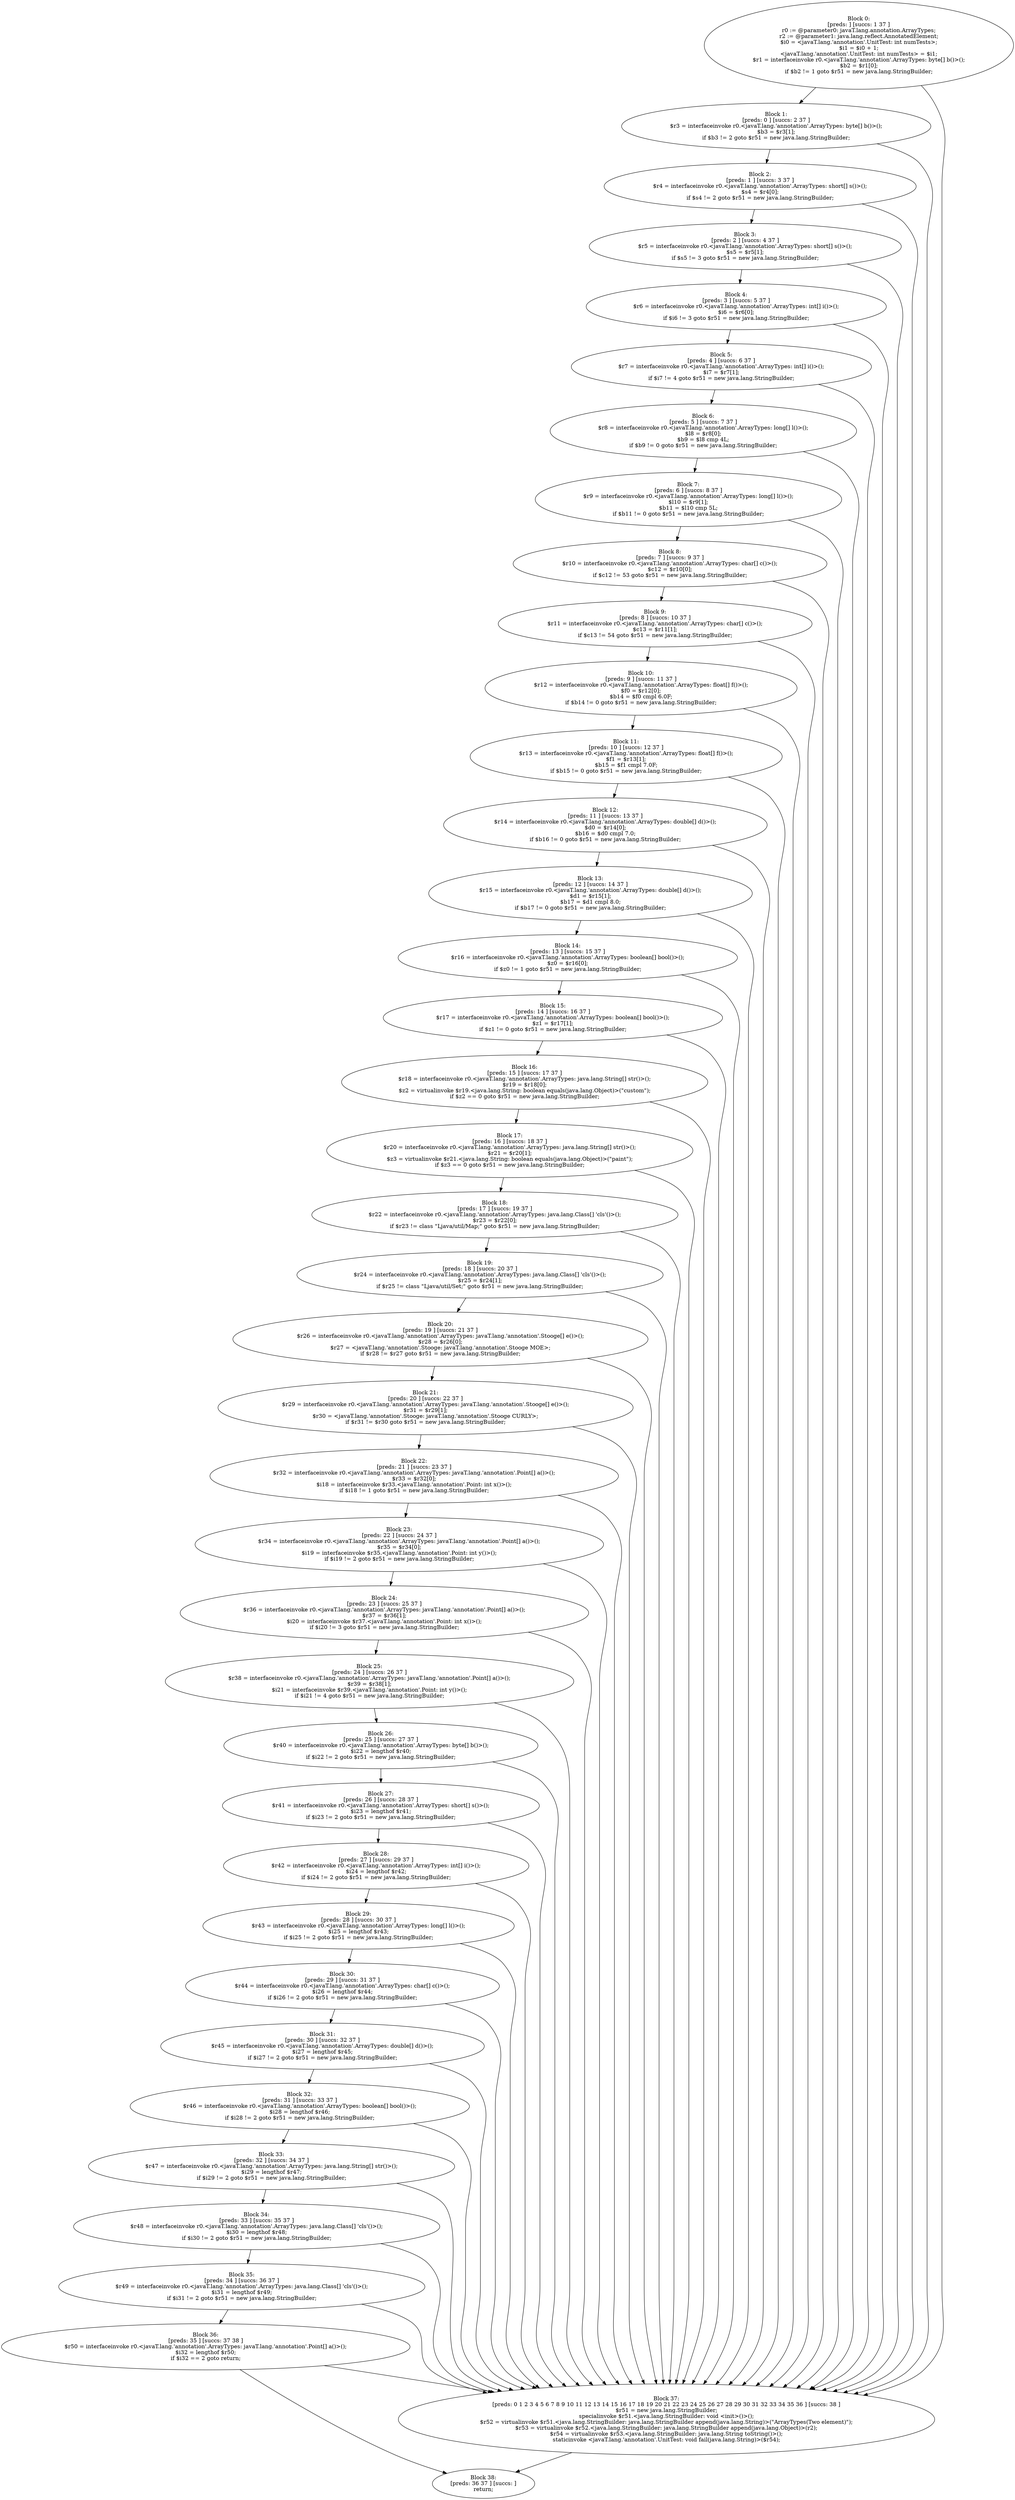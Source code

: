 digraph "unitGraph" {
    "Block 0:
[preds: ] [succs: 1 37 ]
r0 := @parameter0: javaT.lang.annotation.ArrayTypes;
r2 := @parameter1: java.lang.reflect.AnnotatedElement;
$i0 = <javaT.lang.'annotation'.UnitTest: int numTests>;
$i1 = $i0 + 1;
<javaT.lang.'annotation'.UnitTest: int numTests> = $i1;
$r1 = interfaceinvoke r0.<javaT.lang.'annotation'.ArrayTypes: byte[] b()>();
$b2 = $r1[0];
if $b2 != 1 goto $r51 = new java.lang.StringBuilder;
"
    "Block 1:
[preds: 0 ] [succs: 2 37 ]
$r3 = interfaceinvoke r0.<javaT.lang.'annotation'.ArrayTypes: byte[] b()>();
$b3 = $r3[1];
if $b3 != 2 goto $r51 = new java.lang.StringBuilder;
"
    "Block 2:
[preds: 1 ] [succs: 3 37 ]
$r4 = interfaceinvoke r0.<javaT.lang.'annotation'.ArrayTypes: short[] s()>();
$s4 = $r4[0];
if $s4 != 2 goto $r51 = new java.lang.StringBuilder;
"
    "Block 3:
[preds: 2 ] [succs: 4 37 ]
$r5 = interfaceinvoke r0.<javaT.lang.'annotation'.ArrayTypes: short[] s()>();
$s5 = $r5[1];
if $s5 != 3 goto $r51 = new java.lang.StringBuilder;
"
    "Block 4:
[preds: 3 ] [succs: 5 37 ]
$r6 = interfaceinvoke r0.<javaT.lang.'annotation'.ArrayTypes: int[] i()>();
$i6 = $r6[0];
if $i6 != 3 goto $r51 = new java.lang.StringBuilder;
"
    "Block 5:
[preds: 4 ] [succs: 6 37 ]
$r7 = interfaceinvoke r0.<javaT.lang.'annotation'.ArrayTypes: int[] i()>();
$i7 = $r7[1];
if $i7 != 4 goto $r51 = new java.lang.StringBuilder;
"
    "Block 6:
[preds: 5 ] [succs: 7 37 ]
$r8 = interfaceinvoke r0.<javaT.lang.'annotation'.ArrayTypes: long[] l()>();
$l8 = $r8[0];
$b9 = $l8 cmp 4L;
if $b9 != 0 goto $r51 = new java.lang.StringBuilder;
"
    "Block 7:
[preds: 6 ] [succs: 8 37 ]
$r9 = interfaceinvoke r0.<javaT.lang.'annotation'.ArrayTypes: long[] l()>();
$l10 = $r9[1];
$b11 = $l10 cmp 5L;
if $b11 != 0 goto $r51 = new java.lang.StringBuilder;
"
    "Block 8:
[preds: 7 ] [succs: 9 37 ]
$r10 = interfaceinvoke r0.<javaT.lang.'annotation'.ArrayTypes: char[] c()>();
$c12 = $r10[0];
if $c12 != 53 goto $r51 = new java.lang.StringBuilder;
"
    "Block 9:
[preds: 8 ] [succs: 10 37 ]
$r11 = interfaceinvoke r0.<javaT.lang.'annotation'.ArrayTypes: char[] c()>();
$c13 = $r11[1];
if $c13 != 54 goto $r51 = new java.lang.StringBuilder;
"
    "Block 10:
[preds: 9 ] [succs: 11 37 ]
$r12 = interfaceinvoke r0.<javaT.lang.'annotation'.ArrayTypes: float[] f()>();
$f0 = $r12[0];
$b14 = $f0 cmpl 6.0F;
if $b14 != 0 goto $r51 = new java.lang.StringBuilder;
"
    "Block 11:
[preds: 10 ] [succs: 12 37 ]
$r13 = interfaceinvoke r0.<javaT.lang.'annotation'.ArrayTypes: float[] f()>();
$f1 = $r13[1];
$b15 = $f1 cmpl 7.0F;
if $b15 != 0 goto $r51 = new java.lang.StringBuilder;
"
    "Block 12:
[preds: 11 ] [succs: 13 37 ]
$r14 = interfaceinvoke r0.<javaT.lang.'annotation'.ArrayTypes: double[] d()>();
$d0 = $r14[0];
$b16 = $d0 cmpl 7.0;
if $b16 != 0 goto $r51 = new java.lang.StringBuilder;
"
    "Block 13:
[preds: 12 ] [succs: 14 37 ]
$r15 = interfaceinvoke r0.<javaT.lang.'annotation'.ArrayTypes: double[] d()>();
$d1 = $r15[1];
$b17 = $d1 cmpl 8.0;
if $b17 != 0 goto $r51 = new java.lang.StringBuilder;
"
    "Block 14:
[preds: 13 ] [succs: 15 37 ]
$r16 = interfaceinvoke r0.<javaT.lang.'annotation'.ArrayTypes: boolean[] bool()>();
$z0 = $r16[0];
if $z0 != 1 goto $r51 = new java.lang.StringBuilder;
"
    "Block 15:
[preds: 14 ] [succs: 16 37 ]
$r17 = interfaceinvoke r0.<javaT.lang.'annotation'.ArrayTypes: boolean[] bool()>();
$z1 = $r17[1];
if $z1 != 0 goto $r51 = new java.lang.StringBuilder;
"
    "Block 16:
[preds: 15 ] [succs: 17 37 ]
$r18 = interfaceinvoke r0.<javaT.lang.'annotation'.ArrayTypes: java.lang.String[] str()>();
$r19 = $r18[0];
$z2 = virtualinvoke $r19.<java.lang.String: boolean equals(java.lang.Object)>(\"custom\");
if $z2 == 0 goto $r51 = new java.lang.StringBuilder;
"
    "Block 17:
[preds: 16 ] [succs: 18 37 ]
$r20 = interfaceinvoke r0.<javaT.lang.'annotation'.ArrayTypes: java.lang.String[] str()>();
$r21 = $r20[1];
$z3 = virtualinvoke $r21.<java.lang.String: boolean equals(java.lang.Object)>(\"paint\");
if $z3 == 0 goto $r51 = new java.lang.StringBuilder;
"
    "Block 18:
[preds: 17 ] [succs: 19 37 ]
$r22 = interfaceinvoke r0.<javaT.lang.'annotation'.ArrayTypes: java.lang.Class[] 'cls'()>();
$r23 = $r22[0];
if $r23 != class \"Ljava/util/Map;\" goto $r51 = new java.lang.StringBuilder;
"
    "Block 19:
[preds: 18 ] [succs: 20 37 ]
$r24 = interfaceinvoke r0.<javaT.lang.'annotation'.ArrayTypes: java.lang.Class[] 'cls'()>();
$r25 = $r24[1];
if $r25 != class \"Ljava/util/Set;\" goto $r51 = new java.lang.StringBuilder;
"
    "Block 20:
[preds: 19 ] [succs: 21 37 ]
$r26 = interfaceinvoke r0.<javaT.lang.'annotation'.ArrayTypes: javaT.lang.'annotation'.Stooge[] e()>();
$r28 = $r26[0];
$r27 = <javaT.lang.'annotation'.Stooge: javaT.lang.'annotation'.Stooge MOE>;
if $r28 != $r27 goto $r51 = new java.lang.StringBuilder;
"
    "Block 21:
[preds: 20 ] [succs: 22 37 ]
$r29 = interfaceinvoke r0.<javaT.lang.'annotation'.ArrayTypes: javaT.lang.'annotation'.Stooge[] e()>();
$r31 = $r29[1];
$r30 = <javaT.lang.'annotation'.Stooge: javaT.lang.'annotation'.Stooge CURLY>;
if $r31 != $r30 goto $r51 = new java.lang.StringBuilder;
"
    "Block 22:
[preds: 21 ] [succs: 23 37 ]
$r32 = interfaceinvoke r0.<javaT.lang.'annotation'.ArrayTypes: javaT.lang.'annotation'.Point[] a()>();
$r33 = $r32[0];
$i18 = interfaceinvoke $r33.<javaT.lang.'annotation'.Point: int x()>();
if $i18 != 1 goto $r51 = new java.lang.StringBuilder;
"
    "Block 23:
[preds: 22 ] [succs: 24 37 ]
$r34 = interfaceinvoke r0.<javaT.lang.'annotation'.ArrayTypes: javaT.lang.'annotation'.Point[] a()>();
$r35 = $r34[0];
$i19 = interfaceinvoke $r35.<javaT.lang.'annotation'.Point: int y()>();
if $i19 != 2 goto $r51 = new java.lang.StringBuilder;
"
    "Block 24:
[preds: 23 ] [succs: 25 37 ]
$r36 = interfaceinvoke r0.<javaT.lang.'annotation'.ArrayTypes: javaT.lang.'annotation'.Point[] a()>();
$r37 = $r36[1];
$i20 = interfaceinvoke $r37.<javaT.lang.'annotation'.Point: int x()>();
if $i20 != 3 goto $r51 = new java.lang.StringBuilder;
"
    "Block 25:
[preds: 24 ] [succs: 26 37 ]
$r38 = interfaceinvoke r0.<javaT.lang.'annotation'.ArrayTypes: javaT.lang.'annotation'.Point[] a()>();
$r39 = $r38[1];
$i21 = interfaceinvoke $r39.<javaT.lang.'annotation'.Point: int y()>();
if $i21 != 4 goto $r51 = new java.lang.StringBuilder;
"
    "Block 26:
[preds: 25 ] [succs: 27 37 ]
$r40 = interfaceinvoke r0.<javaT.lang.'annotation'.ArrayTypes: byte[] b()>();
$i22 = lengthof $r40;
if $i22 != 2 goto $r51 = new java.lang.StringBuilder;
"
    "Block 27:
[preds: 26 ] [succs: 28 37 ]
$r41 = interfaceinvoke r0.<javaT.lang.'annotation'.ArrayTypes: short[] s()>();
$i23 = lengthof $r41;
if $i23 != 2 goto $r51 = new java.lang.StringBuilder;
"
    "Block 28:
[preds: 27 ] [succs: 29 37 ]
$r42 = interfaceinvoke r0.<javaT.lang.'annotation'.ArrayTypes: int[] i()>();
$i24 = lengthof $r42;
if $i24 != 2 goto $r51 = new java.lang.StringBuilder;
"
    "Block 29:
[preds: 28 ] [succs: 30 37 ]
$r43 = interfaceinvoke r0.<javaT.lang.'annotation'.ArrayTypes: long[] l()>();
$i25 = lengthof $r43;
if $i25 != 2 goto $r51 = new java.lang.StringBuilder;
"
    "Block 30:
[preds: 29 ] [succs: 31 37 ]
$r44 = interfaceinvoke r0.<javaT.lang.'annotation'.ArrayTypes: char[] c()>();
$i26 = lengthof $r44;
if $i26 != 2 goto $r51 = new java.lang.StringBuilder;
"
    "Block 31:
[preds: 30 ] [succs: 32 37 ]
$r45 = interfaceinvoke r0.<javaT.lang.'annotation'.ArrayTypes: double[] d()>();
$i27 = lengthof $r45;
if $i27 != 2 goto $r51 = new java.lang.StringBuilder;
"
    "Block 32:
[preds: 31 ] [succs: 33 37 ]
$r46 = interfaceinvoke r0.<javaT.lang.'annotation'.ArrayTypes: boolean[] bool()>();
$i28 = lengthof $r46;
if $i28 != 2 goto $r51 = new java.lang.StringBuilder;
"
    "Block 33:
[preds: 32 ] [succs: 34 37 ]
$r47 = interfaceinvoke r0.<javaT.lang.'annotation'.ArrayTypes: java.lang.String[] str()>();
$i29 = lengthof $r47;
if $i29 != 2 goto $r51 = new java.lang.StringBuilder;
"
    "Block 34:
[preds: 33 ] [succs: 35 37 ]
$r48 = interfaceinvoke r0.<javaT.lang.'annotation'.ArrayTypes: java.lang.Class[] 'cls'()>();
$i30 = lengthof $r48;
if $i30 != 2 goto $r51 = new java.lang.StringBuilder;
"
    "Block 35:
[preds: 34 ] [succs: 36 37 ]
$r49 = interfaceinvoke r0.<javaT.lang.'annotation'.ArrayTypes: java.lang.Class[] 'cls'()>();
$i31 = lengthof $r49;
if $i31 != 2 goto $r51 = new java.lang.StringBuilder;
"
    "Block 36:
[preds: 35 ] [succs: 37 38 ]
$r50 = interfaceinvoke r0.<javaT.lang.'annotation'.ArrayTypes: javaT.lang.'annotation'.Point[] a()>();
$i32 = lengthof $r50;
if $i32 == 2 goto return;
"
    "Block 37:
[preds: 0 1 2 3 4 5 6 7 8 9 10 11 12 13 14 15 16 17 18 19 20 21 22 23 24 25 26 27 28 29 30 31 32 33 34 35 36 ] [succs: 38 ]
$r51 = new java.lang.StringBuilder;
specialinvoke $r51.<java.lang.StringBuilder: void <init>()>();
$r52 = virtualinvoke $r51.<java.lang.StringBuilder: java.lang.StringBuilder append(java.lang.String)>(\"ArrayTypes(Two element)\");
$r53 = virtualinvoke $r52.<java.lang.StringBuilder: java.lang.StringBuilder append(java.lang.Object)>(r2);
$r54 = virtualinvoke $r53.<java.lang.StringBuilder: java.lang.String toString()>();
staticinvoke <javaT.lang.'annotation'.UnitTest: void fail(java.lang.String)>($r54);
"
    "Block 38:
[preds: 36 37 ] [succs: ]
return;
"
    "Block 0:
[preds: ] [succs: 1 37 ]
r0 := @parameter0: javaT.lang.annotation.ArrayTypes;
r2 := @parameter1: java.lang.reflect.AnnotatedElement;
$i0 = <javaT.lang.'annotation'.UnitTest: int numTests>;
$i1 = $i0 + 1;
<javaT.lang.'annotation'.UnitTest: int numTests> = $i1;
$r1 = interfaceinvoke r0.<javaT.lang.'annotation'.ArrayTypes: byte[] b()>();
$b2 = $r1[0];
if $b2 != 1 goto $r51 = new java.lang.StringBuilder;
"->"Block 1:
[preds: 0 ] [succs: 2 37 ]
$r3 = interfaceinvoke r0.<javaT.lang.'annotation'.ArrayTypes: byte[] b()>();
$b3 = $r3[1];
if $b3 != 2 goto $r51 = new java.lang.StringBuilder;
";
    "Block 0:
[preds: ] [succs: 1 37 ]
r0 := @parameter0: javaT.lang.annotation.ArrayTypes;
r2 := @parameter1: java.lang.reflect.AnnotatedElement;
$i0 = <javaT.lang.'annotation'.UnitTest: int numTests>;
$i1 = $i0 + 1;
<javaT.lang.'annotation'.UnitTest: int numTests> = $i1;
$r1 = interfaceinvoke r0.<javaT.lang.'annotation'.ArrayTypes: byte[] b()>();
$b2 = $r1[0];
if $b2 != 1 goto $r51 = new java.lang.StringBuilder;
"->"Block 37:
[preds: 0 1 2 3 4 5 6 7 8 9 10 11 12 13 14 15 16 17 18 19 20 21 22 23 24 25 26 27 28 29 30 31 32 33 34 35 36 ] [succs: 38 ]
$r51 = new java.lang.StringBuilder;
specialinvoke $r51.<java.lang.StringBuilder: void <init>()>();
$r52 = virtualinvoke $r51.<java.lang.StringBuilder: java.lang.StringBuilder append(java.lang.String)>(\"ArrayTypes(Two element)\");
$r53 = virtualinvoke $r52.<java.lang.StringBuilder: java.lang.StringBuilder append(java.lang.Object)>(r2);
$r54 = virtualinvoke $r53.<java.lang.StringBuilder: java.lang.String toString()>();
staticinvoke <javaT.lang.'annotation'.UnitTest: void fail(java.lang.String)>($r54);
";
    "Block 1:
[preds: 0 ] [succs: 2 37 ]
$r3 = interfaceinvoke r0.<javaT.lang.'annotation'.ArrayTypes: byte[] b()>();
$b3 = $r3[1];
if $b3 != 2 goto $r51 = new java.lang.StringBuilder;
"->"Block 2:
[preds: 1 ] [succs: 3 37 ]
$r4 = interfaceinvoke r0.<javaT.lang.'annotation'.ArrayTypes: short[] s()>();
$s4 = $r4[0];
if $s4 != 2 goto $r51 = new java.lang.StringBuilder;
";
    "Block 1:
[preds: 0 ] [succs: 2 37 ]
$r3 = interfaceinvoke r0.<javaT.lang.'annotation'.ArrayTypes: byte[] b()>();
$b3 = $r3[1];
if $b3 != 2 goto $r51 = new java.lang.StringBuilder;
"->"Block 37:
[preds: 0 1 2 3 4 5 6 7 8 9 10 11 12 13 14 15 16 17 18 19 20 21 22 23 24 25 26 27 28 29 30 31 32 33 34 35 36 ] [succs: 38 ]
$r51 = new java.lang.StringBuilder;
specialinvoke $r51.<java.lang.StringBuilder: void <init>()>();
$r52 = virtualinvoke $r51.<java.lang.StringBuilder: java.lang.StringBuilder append(java.lang.String)>(\"ArrayTypes(Two element)\");
$r53 = virtualinvoke $r52.<java.lang.StringBuilder: java.lang.StringBuilder append(java.lang.Object)>(r2);
$r54 = virtualinvoke $r53.<java.lang.StringBuilder: java.lang.String toString()>();
staticinvoke <javaT.lang.'annotation'.UnitTest: void fail(java.lang.String)>($r54);
";
    "Block 2:
[preds: 1 ] [succs: 3 37 ]
$r4 = interfaceinvoke r0.<javaT.lang.'annotation'.ArrayTypes: short[] s()>();
$s4 = $r4[0];
if $s4 != 2 goto $r51 = new java.lang.StringBuilder;
"->"Block 3:
[preds: 2 ] [succs: 4 37 ]
$r5 = interfaceinvoke r0.<javaT.lang.'annotation'.ArrayTypes: short[] s()>();
$s5 = $r5[1];
if $s5 != 3 goto $r51 = new java.lang.StringBuilder;
";
    "Block 2:
[preds: 1 ] [succs: 3 37 ]
$r4 = interfaceinvoke r0.<javaT.lang.'annotation'.ArrayTypes: short[] s()>();
$s4 = $r4[0];
if $s4 != 2 goto $r51 = new java.lang.StringBuilder;
"->"Block 37:
[preds: 0 1 2 3 4 5 6 7 8 9 10 11 12 13 14 15 16 17 18 19 20 21 22 23 24 25 26 27 28 29 30 31 32 33 34 35 36 ] [succs: 38 ]
$r51 = new java.lang.StringBuilder;
specialinvoke $r51.<java.lang.StringBuilder: void <init>()>();
$r52 = virtualinvoke $r51.<java.lang.StringBuilder: java.lang.StringBuilder append(java.lang.String)>(\"ArrayTypes(Two element)\");
$r53 = virtualinvoke $r52.<java.lang.StringBuilder: java.lang.StringBuilder append(java.lang.Object)>(r2);
$r54 = virtualinvoke $r53.<java.lang.StringBuilder: java.lang.String toString()>();
staticinvoke <javaT.lang.'annotation'.UnitTest: void fail(java.lang.String)>($r54);
";
    "Block 3:
[preds: 2 ] [succs: 4 37 ]
$r5 = interfaceinvoke r0.<javaT.lang.'annotation'.ArrayTypes: short[] s()>();
$s5 = $r5[1];
if $s5 != 3 goto $r51 = new java.lang.StringBuilder;
"->"Block 4:
[preds: 3 ] [succs: 5 37 ]
$r6 = interfaceinvoke r0.<javaT.lang.'annotation'.ArrayTypes: int[] i()>();
$i6 = $r6[0];
if $i6 != 3 goto $r51 = new java.lang.StringBuilder;
";
    "Block 3:
[preds: 2 ] [succs: 4 37 ]
$r5 = interfaceinvoke r0.<javaT.lang.'annotation'.ArrayTypes: short[] s()>();
$s5 = $r5[1];
if $s5 != 3 goto $r51 = new java.lang.StringBuilder;
"->"Block 37:
[preds: 0 1 2 3 4 5 6 7 8 9 10 11 12 13 14 15 16 17 18 19 20 21 22 23 24 25 26 27 28 29 30 31 32 33 34 35 36 ] [succs: 38 ]
$r51 = new java.lang.StringBuilder;
specialinvoke $r51.<java.lang.StringBuilder: void <init>()>();
$r52 = virtualinvoke $r51.<java.lang.StringBuilder: java.lang.StringBuilder append(java.lang.String)>(\"ArrayTypes(Two element)\");
$r53 = virtualinvoke $r52.<java.lang.StringBuilder: java.lang.StringBuilder append(java.lang.Object)>(r2);
$r54 = virtualinvoke $r53.<java.lang.StringBuilder: java.lang.String toString()>();
staticinvoke <javaT.lang.'annotation'.UnitTest: void fail(java.lang.String)>($r54);
";
    "Block 4:
[preds: 3 ] [succs: 5 37 ]
$r6 = interfaceinvoke r0.<javaT.lang.'annotation'.ArrayTypes: int[] i()>();
$i6 = $r6[0];
if $i6 != 3 goto $r51 = new java.lang.StringBuilder;
"->"Block 5:
[preds: 4 ] [succs: 6 37 ]
$r7 = interfaceinvoke r0.<javaT.lang.'annotation'.ArrayTypes: int[] i()>();
$i7 = $r7[1];
if $i7 != 4 goto $r51 = new java.lang.StringBuilder;
";
    "Block 4:
[preds: 3 ] [succs: 5 37 ]
$r6 = interfaceinvoke r0.<javaT.lang.'annotation'.ArrayTypes: int[] i()>();
$i6 = $r6[0];
if $i6 != 3 goto $r51 = new java.lang.StringBuilder;
"->"Block 37:
[preds: 0 1 2 3 4 5 6 7 8 9 10 11 12 13 14 15 16 17 18 19 20 21 22 23 24 25 26 27 28 29 30 31 32 33 34 35 36 ] [succs: 38 ]
$r51 = new java.lang.StringBuilder;
specialinvoke $r51.<java.lang.StringBuilder: void <init>()>();
$r52 = virtualinvoke $r51.<java.lang.StringBuilder: java.lang.StringBuilder append(java.lang.String)>(\"ArrayTypes(Two element)\");
$r53 = virtualinvoke $r52.<java.lang.StringBuilder: java.lang.StringBuilder append(java.lang.Object)>(r2);
$r54 = virtualinvoke $r53.<java.lang.StringBuilder: java.lang.String toString()>();
staticinvoke <javaT.lang.'annotation'.UnitTest: void fail(java.lang.String)>($r54);
";
    "Block 5:
[preds: 4 ] [succs: 6 37 ]
$r7 = interfaceinvoke r0.<javaT.lang.'annotation'.ArrayTypes: int[] i()>();
$i7 = $r7[1];
if $i7 != 4 goto $r51 = new java.lang.StringBuilder;
"->"Block 6:
[preds: 5 ] [succs: 7 37 ]
$r8 = interfaceinvoke r0.<javaT.lang.'annotation'.ArrayTypes: long[] l()>();
$l8 = $r8[0];
$b9 = $l8 cmp 4L;
if $b9 != 0 goto $r51 = new java.lang.StringBuilder;
";
    "Block 5:
[preds: 4 ] [succs: 6 37 ]
$r7 = interfaceinvoke r0.<javaT.lang.'annotation'.ArrayTypes: int[] i()>();
$i7 = $r7[1];
if $i7 != 4 goto $r51 = new java.lang.StringBuilder;
"->"Block 37:
[preds: 0 1 2 3 4 5 6 7 8 9 10 11 12 13 14 15 16 17 18 19 20 21 22 23 24 25 26 27 28 29 30 31 32 33 34 35 36 ] [succs: 38 ]
$r51 = new java.lang.StringBuilder;
specialinvoke $r51.<java.lang.StringBuilder: void <init>()>();
$r52 = virtualinvoke $r51.<java.lang.StringBuilder: java.lang.StringBuilder append(java.lang.String)>(\"ArrayTypes(Two element)\");
$r53 = virtualinvoke $r52.<java.lang.StringBuilder: java.lang.StringBuilder append(java.lang.Object)>(r2);
$r54 = virtualinvoke $r53.<java.lang.StringBuilder: java.lang.String toString()>();
staticinvoke <javaT.lang.'annotation'.UnitTest: void fail(java.lang.String)>($r54);
";
    "Block 6:
[preds: 5 ] [succs: 7 37 ]
$r8 = interfaceinvoke r0.<javaT.lang.'annotation'.ArrayTypes: long[] l()>();
$l8 = $r8[0];
$b9 = $l8 cmp 4L;
if $b9 != 0 goto $r51 = new java.lang.StringBuilder;
"->"Block 7:
[preds: 6 ] [succs: 8 37 ]
$r9 = interfaceinvoke r0.<javaT.lang.'annotation'.ArrayTypes: long[] l()>();
$l10 = $r9[1];
$b11 = $l10 cmp 5L;
if $b11 != 0 goto $r51 = new java.lang.StringBuilder;
";
    "Block 6:
[preds: 5 ] [succs: 7 37 ]
$r8 = interfaceinvoke r0.<javaT.lang.'annotation'.ArrayTypes: long[] l()>();
$l8 = $r8[0];
$b9 = $l8 cmp 4L;
if $b9 != 0 goto $r51 = new java.lang.StringBuilder;
"->"Block 37:
[preds: 0 1 2 3 4 5 6 7 8 9 10 11 12 13 14 15 16 17 18 19 20 21 22 23 24 25 26 27 28 29 30 31 32 33 34 35 36 ] [succs: 38 ]
$r51 = new java.lang.StringBuilder;
specialinvoke $r51.<java.lang.StringBuilder: void <init>()>();
$r52 = virtualinvoke $r51.<java.lang.StringBuilder: java.lang.StringBuilder append(java.lang.String)>(\"ArrayTypes(Two element)\");
$r53 = virtualinvoke $r52.<java.lang.StringBuilder: java.lang.StringBuilder append(java.lang.Object)>(r2);
$r54 = virtualinvoke $r53.<java.lang.StringBuilder: java.lang.String toString()>();
staticinvoke <javaT.lang.'annotation'.UnitTest: void fail(java.lang.String)>($r54);
";
    "Block 7:
[preds: 6 ] [succs: 8 37 ]
$r9 = interfaceinvoke r0.<javaT.lang.'annotation'.ArrayTypes: long[] l()>();
$l10 = $r9[1];
$b11 = $l10 cmp 5L;
if $b11 != 0 goto $r51 = new java.lang.StringBuilder;
"->"Block 8:
[preds: 7 ] [succs: 9 37 ]
$r10 = interfaceinvoke r0.<javaT.lang.'annotation'.ArrayTypes: char[] c()>();
$c12 = $r10[0];
if $c12 != 53 goto $r51 = new java.lang.StringBuilder;
";
    "Block 7:
[preds: 6 ] [succs: 8 37 ]
$r9 = interfaceinvoke r0.<javaT.lang.'annotation'.ArrayTypes: long[] l()>();
$l10 = $r9[1];
$b11 = $l10 cmp 5L;
if $b11 != 0 goto $r51 = new java.lang.StringBuilder;
"->"Block 37:
[preds: 0 1 2 3 4 5 6 7 8 9 10 11 12 13 14 15 16 17 18 19 20 21 22 23 24 25 26 27 28 29 30 31 32 33 34 35 36 ] [succs: 38 ]
$r51 = new java.lang.StringBuilder;
specialinvoke $r51.<java.lang.StringBuilder: void <init>()>();
$r52 = virtualinvoke $r51.<java.lang.StringBuilder: java.lang.StringBuilder append(java.lang.String)>(\"ArrayTypes(Two element)\");
$r53 = virtualinvoke $r52.<java.lang.StringBuilder: java.lang.StringBuilder append(java.lang.Object)>(r2);
$r54 = virtualinvoke $r53.<java.lang.StringBuilder: java.lang.String toString()>();
staticinvoke <javaT.lang.'annotation'.UnitTest: void fail(java.lang.String)>($r54);
";
    "Block 8:
[preds: 7 ] [succs: 9 37 ]
$r10 = interfaceinvoke r0.<javaT.lang.'annotation'.ArrayTypes: char[] c()>();
$c12 = $r10[0];
if $c12 != 53 goto $r51 = new java.lang.StringBuilder;
"->"Block 9:
[preds: 8 ] [succs: 10 37 ]
$r11 = interfaceinvoke r0.<javaT.lang.'annotation'.ArrayTypes: char[] c()>();
$c13 = $r11[1];
if $c13 != 54 goto $r51 = new java.lang.StringBuilder;
";
    "Block 8:
[preds: 7 ] [succs: 9 37 ]
$r10 = interfaceinvoke r0.<javaT.lang.'annotation'.ArrayTypes: char[] c()>();
$c12 = $r10[0];
if $c12 != 53 goto $r51 = new java.lang.StringBuilder;
"->"Block 37:
[preds: 0 1 2 3 4 5 6 7 8 9 10 11 12 13 14 15 16 17 18 19 20 21 22 23 24 25 26 27 28 29 30 31 32 33 34 35 36 ] [succs: 38 ]
$r51 = new java.lang.StringBuilder;
specialinvoke $r51.<java.lang.StringBuilder: void <init>()>();
$r52 = virtualinvoke $r51.<java.lang.StringBuilder: java.lang.StringBuilder append(java.lang.String)>(\"ArrayTypes(Two element)\");
$r53 = virtualinvoke $r52.<java.lang.StringBuilder: java.lang.StringBuilder append(java.lang.Object)>(r2);
$r54 = virtualinvoke $r53.<java.lang.StringBuilder: java.lang.String toString()>();
staticinvoke <javaT.lang.'annotation'.UnitTest: void fail(java.lang.String)>($r54);
";
    "Block 9:
[preds: 8 ] [succs: 10 37 ]
$r11 = interfaceinvoke r0.<javaT.lang.'annotation'.ArrayTypes: char[] c()>();
$c13 = $r11[1];
if $c13 != 54 goto $r51 = new java.lang.StringBuilder;
"->"Block 10:
[preds: 9 ] [succs: 11 37 ]
$r12 = interfaceinvoke r0.<javaT.lang.'annotation'.ArrayTypes: float[] f()>();
$f0 = $r12[0];
$b14 = $f0 cmpl 6.0F;
if $b14 != 0 goto $r51 = new java.lang.StringBuilder;
";
    "Block 9:
[preds: 8 ] [succs: 10 37 ]
$r11 = interfaceinvoke r0.<javaT.lang.'annotation'.ArrayTypes: char[] c()>();
$c13 = $r11[1];
if $c13 != 54 goto $r51 = new java.lang.StringBuilder;
"->"Block 37:
[preds: 0 1 2 3 4 5 6 7 8 9 10 11 12 13 14 15 16 17 18 19 20 21 22 23 24 25 26 27 28 29 30 31 32 33 34 35 36 ] [succs: 38 ]
$r51 = new java.lang.StringBuilder;
specialinvoke $r51.<java.lang.StringBuilder: void <init>()>();
$r52 = virtualinvoke $r51.<java.lang.StringBuilder: java.lang.StringBuilder append(java.lang.String)>(\"ArrayTypes(Two element)\");
$r53 = virtualinvoke $r52.<java.lang.StringBuilder: java.lang.StringBuilder append(java.lang.Object)>(r2);
$r54 = virtualinvoke $r53.<java.lang.StringBuilder: java.lang.String toString()>();
staticinvoke <javaT.lang.'annotation'.UnitTest: void fail(java.lang.String)>($r54);
";
    "Block 10:
[preds: 9 ] [succs: 11 37 ]
$r12 = interfaceinvoke r0.<javaT.lang.'annotation'.ArrayTypes: float[] f()>();
$f0 = $r12[0];
$b14 = $f0 cmpl 6.0F;
if $b14 != 0 goto $r51 = new java.lang.StringBuilder;
"->"Block 11:
[preds: 10 ] [succs: 12 37 ]
$r13 = interfaceinvoke r0.<javaT.lang.'annotation'.ArrayTypes: float[] f()>();
$f1 = $r13[1];
$b15 = $f1 cmpl 7.0F;
if $b15 != 0 goto $r51 = new java.lang.StringBuilder;
";
    "Block 10:
[preds: 9 ] [succs: 11 37 ]
$r12 = interfaceinvoke r0.<javaT.lang.'annotation'.ArrayTypes: float[] f()>();
$f0 = $r12[0];
$b14 = $f0 cmpl 6.0F;
if $b14 != 0 goto $r51 = new java.lang.StringBuilder;
"->"Block 37:
[preds: 0 1 2 3 4 5 6 7 8 9 10 11 12 13 14 15 16 17 18 19 20 21 22 23 24 25 26 27 28 29 30 31 32 33 34 35 36 ] [succs: 38 ]
$r51 = new java.lang.StringBuilder;
specialinvoke $r51.<java.lang.StringBuilder: void <init>()>();
$r52 = virtualinvoke $r51.<java.lang.StringBuilder: java.lang.StringBuilder append(java.lang.String)>(\"ArrayTypes(Two element)\");
$r53 = virtualinvoke $r52.<java.lang.StringBuilder: java.lang.StringBuilder append(java.lang.Object)>(r2);
$r54 = virtualinvoke $r53.<java.lang.StringBuilder: java.lang.String toString()>();
staticinvoke <javaT.lang.'annotation'.UnitTest: void fail(java.lang.String)>($r54);
";
    "Block 11:
[preds: 10 ] [succs: 12 37 ]
$r13 = interfaceinvoke r0.<javaT.lang.'annotation'.ArrayTypes: float[] f()>();
$f1 = $r13[1];
$b15 = $f1 cmpl 7.0F;
if $b15 != 0 goto $r51 = new java.lang.StringBuilder;
"->"Block 12:
[preds: 11 ] [succs: 13 37 ]
$r14 = interfaceinvoke r0.<javaT.lang.'annotation'.ArrayTypes: double[] d()>();
$d0 = $r14[0];
$b16 = $d0 cmpl 7.0;
if $b16 != 0 goto $r51 = new java.lang.StringBuilder;
";
    "Block 11:
[preds: 10 ] [succs: 12 37 ]
$r13 = interfaceinvoke r0.<javaT.lang.'annotation'.ArrayTypes: float[] f()>();
$f1 = $r13[1];
$b15 = $f1 cmpl 7.0F;
if $b15 != 0 goto $r51 = new java.lang.StringBuilder;
"->"Block 37:
[preds: 0 1 2 3 4 5 6 7 8 9 10 11 12 13 14 15 16 17 18 19 20 21 22 23 24 25 26 27 28 29 30 31 32 33 34 35 36 ] [succs: 38 ]
$r51 = new java.lang.StringBuilder;
specialinvoke $r51.<java.lang.StringBuilder: void <init>()>();
$r52 = virtualinvoke $r51.<java.lang.StringBuilder: java.lang.StringBuilder append(java.lang.String)>(\"ArrayTypes(Two element)\");
$r53 = virtualinvoke $r52.<java.lang.StringBuilder: java.lang.StringBuilder append(java.lang.Object)>(r2);
$r54 = virtualinvoke $r53.<java.lang.StringBuilder: java.lang.String toString()>();
staticinvoke <javaT.lang.'annotation'.UnitTest: void fail(java.lang.String)>($r54);
";
    "Block 12:
[preds: 11 ] [succs: 13 37 ]
$r14 = interfaceinvoke r0.<javaT.lang.'annotation'.ArrayTypes: double[] d()>();
$d0 = $r14[0];
$b16 = $d0 cmpl 7.0;
if $b16 != 0 goto $r51 = new java.lang.StringBuilder;
"->"Block 13:
[preds: 12 ] [succs: 14 37 ]
$r15 = interfaceinvoke r0.<javaT.lang.'annotation'.ArrayTypes: double[] d()>();
$d1 = $r15[1];
$b17 = $d1 cmpl 8.0;
if $b17 != 0 goto $r51 = new java.lang.StringBuilder;
";
    "Block 12:
[preds: 11 ] [succs: 13 37 ]
$r14 = interfaceinvoke r0.<javaT.lang.'annotation'.ArrayTypes: double[] d()>();
$d0 = $r14[0];
$b16 = $d0 cmpl 7.0;
if $b16 != 0 goto $r51 = new java.lang.StringBuilder;
"->"Block 37:
[preds: 0 1 2 3 4 5 6 7 8 9 10 11 12 13 14 15 16 17 18 19 20 21 22 23 24 25 26 27 28 29 30 31 32 33 34 35 36 ] [succs: 38 ]
$r51 = new java.lang.StringBuilder;
specialinvoke $r51.<java.lang.StringBuilder: void <init>()>();
$r52 = virtualinvoke $r51.<java.lang.StringBuilder: java.lang.StringBuilder append(java.lang.String)>(\"ArrayTypes(Two element)\");
$r53 = virtualinvoke $r52.<java.lang.StringBuilder: java.lang.StringBuilder append(java.lang.Object)>(r2);
$r54 = virtualinvoke $r53.<java.lang.StringBuilder: java.lang.String toString()>();
staticinvoke <javaT.lang.'annotation'.UnitTest: void fail(java.lang.String)>($r54);
";
    "Block 13:
[preds: 12 ] [succs: 14 37 ]
$r15 = interfaceinvoke r0.<javaT.lang.'annotation'.ArrayTypes: double[] d()>();
$d1 = $r15[1];
$b17 = $d1 cmpl 8.0;
if $b17 != 0 goto $r51 = new java.lang.StringBuilder;
"->"Block 14:
[preds: 13 ] [succs: 15 37 ]
$r16 = interfaceinvoke r0.<javaT.lang.'annotation'.ArrayTypes: boolean[] bool()>();
$z0 = $r16[0];
if $z0 != 1 goto $r51 = new java.lang.StringBuilder;
";
    "Block 13:
[preds: 12 ] [succs: 14 37 ]
$r15 = interfaceinvoke r0.<javaT.lang.'annotation'.ArrayTypes: double[] d()>();
$d1 = $r15[1];
$b17 = $d1 cmpl 8.0;
if $b17 != 0 goto $r51 = new java.lang.StringBuilder;
"->"Block 37:
[preds: 0 1 2 3 4 5 6 7 8 9 10 11 12 13 14 15 16 17 18 19 20 21 22 23 24 25 26 27 28 29 30 31 32 33 34 35 36 ] [succs: 38 ]
$r51 = new java.lang.StringBuilder;
specialinvoke $r51.<java.lang.StringBuilder: void <init>()>();
$r52 = virtualinvoke $r51.<java.lang.StringBuilder: java.lang.StringBuilder append(java.lang.String)>(\"ArrayTypes(Two element)\");
$r53 = virtualinvoke $r52.<java.lang.StringBuilder: java.lang.StringBuilder append(java.lang.Object)>(r2);
$r54 = virtualinvoke $r53.<java.lang.StringBuilder: java.lang.String toString()>();
staticinvoke <javaT.lang.'annotation'.UnitTest: void fail(java.lang.String)>($r54);
";
    "Block 14:
[preds: 13 ] [succs: 15 37 ]
$r16 = interfaceinvoke r0.<javaT.lang.'annotation'.ArrayTypes: boolean[] bool()>();
$z0 = $r16[0];
if $z0 != 1 goto $r51 = new java.lang.StringBuilder;
"->"Block 15:
[preds: 14 ] [succs: 16 37 ]
$r17 = interfaceinvoke r0.<javaT.lang.'annotation'.ArrayTypes: boolean[] bool()>();
$z1 = $r17[1];
if $z1 != 0 goto $r51 = new java.lang.StringBuilder;
";
    "Block 14:
[preds: 13 ] [succs: 15 37 ]
$r16 = interfaceinvoke r0.<javaT.lang.'annotation'.ArrayTypes: boolean[] bool()>();
$z0 = $r16[0];
if $z0 != 1 goto $r51 = new java.lang.StringBuilder;
"->"Block 37:
[preds: 0 1 2 3 4 5 6 7 8 9 10 11 12 13 14 15 16 17 18 19 20 21 22 23 24 25 26 27 28 29 30 31 32 33 34 35 36 ] [succs: 38 ]
$r51 = new java.lang.StringBuilder;
specialinvoke $r51.<java.lang.StringBuilder: void <init>()>();
$r52 = virtualinvoke $r51.<java.lang.StringBuilder: java.lang.StringBuilder append(java.lang.String)>(\"ArrayTypes(Two element)\");
$r53 = virtualinvoke $r52.<java.lang.StringBuilder: java.lang.StringBuilder append(java.lang.Object)>(r2);
$r54 = virtualinvoke $r53.<java.lang.StringBuilder: java.lang.String toString()>();
staticinvoke <javaT.lang.'annotation'.UnitTest: void fail(java.lang.String)>($r54);
";
    "Block 15:
[preds: 14 ] [succs: 16 37 ]
$r17 = interfaceinvoke r0.<javaT.lang.'annotation'.ArrayTypes: boolean[] bool()>();
$z1 = $r17[1];
if $z1 != 0 goto $r51 = new java.lang.StringBuilder;
"->"Block 16:
[preds: 15 ] [succs: 17 37 ]
$r18 = interfaceinvoke r0.<javaT.lang.'annotation'.ArrayTypes: java.lang.String[] str()>();
$r19 = $r18[0];
$z2 = virtualinvoke $r19.<java.lang.String: boolean equals(java.lang.Object)>(\"custom\");
if $z2 == 0 goto $r51 = new java.lang.StringBuilder;
";
    "Block 15:
[preds: 14 ] [succs: 16 37 ]
$r17 = interfaceinvoke r0.<javaT.lang.'annotation'.ArrayTypes: boolean[] bool()>();
$z1 = $r17[1];
if $z1 != 0 goto $r51 = new java.lang.StringBuilder;
"->"Block 37:
[preds: 0 1 2 3 4 5 6 7 8 9 10 11 12 13 14 15 16 17 18 19 20 21 22 23 24 25 26 27 28 29 30 31 32 33 34 35 36 ] [succs: 38 ]
$r51 = new java.lang.StringBuilder;
specialinvoke $r51.<java.lang.StringBuilder: void <init>()>();
$r52 = virtualinvoke $r51.<java.lang.StringBuilder: java.lang.StringBuilder append(java.lang.String)>(\"ArrayTypes(Two element)\");
$r53 = virtualinvoke $r52.<java.lang.StringBuilder: java.lang.StringBuilder append(java.lang.Object)>(r2);
$r54 = virtualinvoke $r53.<java.lang.StringBuilder: java.lang.String toString()>();
staticinvoke <javaT.lang.'annotation'.UnitTest: void fail(java.lang.String)>($r54);
";
    "Block 16:
[preds: 15 ] [succs: 17 37 ]
$r18 = interfaceinvoke r0.<javaT.lang.'annotation'.ArrayTypes: java.lang.String[] str()>();
$r19 = $r18[0];
$z2 = virtualinvoke $r19.<java.lang.String: boolean equals(java.lang.Object)>(\"custom\");
if $z2 == 0 goto $r51 = new java.lang.StringBuilder;
"->"Block 17:
[preds: 16 ] [succs: 18 37 ]
$r20 = interfaceinvoke r0.<javaT.lang.'annotation'.ArrayTypes: java.lang.String[] str()>();
$r21 = $r20[1];
$z3 = virtualinvoke $r21.<java.lang.String: boolean equals(java.lang.Object)>(\"paint\");
if $z3 == 0 goto $r51 = new java.lang.StringBuilder;
";
    "Block 16:
[preds: 15 ] [succs: 17 37 ]
$r18 = interfaceinvoke r0.<javaT.lang.'annotation'.ArrayTypes: java.lang.String[] str()>();
$r19 = $r18[0];
$z2 = virtualinvoke $r19.<java.lang.String: boolean equals(java.lang.Object)>(\"custom\");
if $z2 == 0 goto $r51 = new java.lang.StringBuilder;
"->"Block 37:
[preds: 0 1 2 3 4 5 6 7 8 9 10 11 12 13 14 15 16 17 18 19 20 21 22 23 24 25 26 27 28 29 30 31 32 33 34 35 36 ] [succs: 38 ]
$r51 = new java.lang.StringBuilder;
specialinvoke $r51.<java.lang.StringBuilder: void <init>()>();
$r52 = virtualinvoke $r51.<java.lang.StringBuilder: java.lang.StringBuilder append(java.lang.String)>(\"ArrayTypes(Two element)\");
$r53 = virtualinvoke $r52.<java.lang.StringBuilder: java.lang.StringBuilder append(java.lang.Object)>(r2);
$r54 = virtualinvoke $r53.<java.lang.StringBuilder: java.lang.String toString()>();
staticinvoke <javaT.lang.'annotation'.UnitTest: void fail(java.lang.String)>($r54);
";
    "Block 17:
[preds: 16 ] [succs: 18 37 ]
$r20 = interfaceinvoke r0.<javaT.lang.'annotation'.ArrayTypes: java.lang.String[] str()>();
$r21 = $r20[1];
$z3 = virtualinvoke $r21.<java.lang.String: boolean equals(java.lang.Object)>(\"paint\");
if $z3 == 0 goto $r51 = new java.lang.StringBuilder;
"->"Block 18:
[preds: 17 ] [succs: 19 37 ]
$r22 = interfaceinvoke r0.<javaT.lang.'annotation'.ArrayTypes: java.lang.Class[] 'cls'()>();
$r23 = $r22[0];
if $r23 != class \"Ljava/util/Map;\" goto $r51 = new java.lang.StringBuilder;
";
    "Block 17:
[preds: 16 ] [succs: 18 37 ]
$r20 = interfaceinvoke r0.<javaT.lang.'annotation'.ArrayTypes: java.lang.String[] str()>();
$r21 = $r20[1];
$z3 = virtualinvoke $r21.<java.lang.String: boolean equals(java.lang.Object)>(\"paint\");
if $z3 == 0 goto $r51 = new java.lang.StringBuilder;
"->"Block 37:
[preds: 0 1 2 3 4 5 6 7 8 9 10 11 12 13 14 15 16 17 18 19 20 21 22 23 24 25 26 27 28 29 30 31 32 33 34 35 36 ] [succs: 38 ]
$r51 = new java.lang.StringBuilder;
specialinvoke $r51.<java.lang.StringBuilder: void <init>()>();
$r52 = virtualinvoke $r51.<java.lang.StringBuilder: java.lang.StringBuilder append(java.lang.String)>(\"ArrayTypes(Two element)\");
$r53 = virtualinvoke $r52.<java.lang.StringBuilder: java.lang.StringBuilder append(java.lang.Object)>(r2);
$r54 = virtualinvoke $r53.<java.lang.StringBuilder: java.lang.String toString()>();
staticinvoke <javaT.lang.'annotation'.UnitTest: void fail(java.lang.String)>($r54);
";
    "Block 18:
[preds: 17 ] [succs: 19 37 ]
$r22 = interfaceinvoke r0.<javaT.lang.'annotation'.ArrayTypes: java.lang.Class[] 'cls'()>();
$r23 = $r22[0];
if $r23 != class \"Ljava/util/Map;\" goto $r51 = new java.lang.StringBuilder;
"->"Block 19:
[preds: 18 ] [succs: 20 37 ]
$r24 = interfaceinvoke r0.<javaT.lang.'annotation'.ArrayTypes: java.lang.Class[] 'cls'()>();
$r25 = $r24[1];
if $r25 != class \"Ljava/util/Set;\" goto $r51 = new java.lang.StringBuilder;
";
    "Block 18:
[preds: 17 ] [succs: 19 37 ]
$r22 = interfaceinvoke r0.<javaT.lang.'annotation'.ArrayTypes: java.lang.Class[] 'cls'()>();
$r23 = $r22[0];
if $r23 != class \"Ljava/util/Map;\" goto $r51 = new java.lang.StringBuilder;
"->"Block 37:
[preds: 0 1 2 3 4 5 6 7 8 9 10 11 12 13 14 15 16 17 18 19 20 21 22 23 24 25 26 27 28 29 30 31 32 33 34 35 36 ] [succs: 38 ]
$r51 = new java.lang.StringBuilder;
specialinvoke $r51.<java.lang.StringBuilder: void <init>()>();
$r52 = virtualinvoke $r51.<java.lang.StringBuilder: java.lang.StringBuilder append(java.lang.String)>(\"ArrayTypes(Two element)\");
$r53 = virtualinvoke $r52.<java.lang.StringBuilder: java.lang.StringBuilder append(java.lang.Object)>(r2);
$r54 = virtualinvoke $r53.<java.lang.StringBuilder: java.lang.String toString()>();
staticinvoke <javaT.lang.'annotation'.UnitTest: void fail(java.lang.String)>($r54);
";
    "Block 19:
[preds: 18 ] [succs: 20 37 ]
$r24 = interfaceinvoke r0.<javaT.lang.'annotation'.ArrayTypes: java.lang.Class[] 'cls'()>();
$r25 = $r24[1];
if $r25 != class \"Ljava/util/Set;\" goto $r51 = new java.lang.StringBuilder;
"->"Block 20:
[preds: 19 ] [succs: 21 37 ]
$r26 = interfaceinvoke r0.<javaT.lang.'annotation'.ArrayTypes: javaT.lang.'annotation'.Stooge[] e()>();
$r28 = $r26[0];
$r27 = <javaT.lang.'annotation'.Stooge: javaT.lang.'annotation'.Stooge MOE>;
if $r28 != $r27 goto $r51 = new java.lang.StringBuilder;
";
    "Block 19:
[preds: 18 ] [succs: 20 37 ]
$r24 = interfaceinvoke r0.<javaT.lang.'annotation'.ArrayTypes: java.lang.Class[] 'cls'()>();
$r25 = $r24[1];
if $r25 != class \"Ljava/util/Set;\" goto $r51 = new java.lang.StringBuilder;
"->"Block 37:
[preds: 0 1 2 3 4 5 6 7 8 9 10 11 12 13 14 15 16 17 18 19 20 21 22 23 24 25 26 27 28 29 30 31 32 33 34 35 36 ] [succs: 38 ]
$r51 = new java.lang.StringBuilder;
specialinvoke $r51.<java.lang.StringBuilder: void <init>()>();
$r52 = virtualinvoke $r51.<java.lang.StringBuilder: java.lang.StringBuilder append(java.lang.String)>(\"ArrayTypes(Two element)\");
$r53 = virtualinvoke $r52.<java.lang.StringBuilder: java.lang.StringBuilder append(java.lang.Object)>(r2);
$r54 = virtualinvoke $r53.<java.lang.StringBuilder: java.lang.String toString()>();
staticinvoke <javaT.lang.'annotation'.UnitTest: void fail(java.lang.String)>($r54);
";
    "Block 20:
[preds: 19 ] [succs: 21 37 ]
$r26 = interfaceinvoke r0.<javaT.lang.'annotation'.ArrayTypes: javaT.lang.'annotation'.Stooge[] e()>();
$r28 = $r26[0];
$r27 = <javaT.lang.'annotation'.Stooge: javaT.lang.'annotation'.Stooge MOE>;
if $r28 != $r27 goto $r51 = new java.lang.StringBuilder;
"->"Block 21:
[preds: 20 ] [succs: 22 37 ]
$r29 = interfaceinvoke r0.<javaT.lang.'annotation'.ArrayTypes: javaT.lang.'annotation'.Stooge[] e()>();
$r31 = $r29[1];
$r30 = <javaT.lang.'annotation'.Stooge: javaT.lang.'annotation'.Stooge CURLY>;
if $r31 != $r30 goto $r51 = new java.lang.StringBuilder;
";
    "Block 20:
[preds: 19 ] [succs: 21 37 ]
$r26 = interfaceinvoke r0.<javaT.lang.'annotation'.ArrayTypes: javaT.lang.'annotation'.Stooge[] e()>();
$r28 = $r26[0];
$r27 = <javaT.lang.'annotation'.Stooge: javaT.lang.'annotation'.Stooge MOE>;
if $r28 != $r27 goto $r51 = new java.lang.StringBuilder;
"->"Block 37:
[preds: 0 1 2 3 4 5 6 7 8 9 10 11 12 13 14 15 16 17 18 19 20 21 22 23 24 25 26 27 28 29 30 31 32 33 34 35 36 ] [succs: 38 ]
$r51 = new java.lang.StringBuilder;
specialinvoke $r51.<java.lang.StringBuilder: void <init>()>();
$r52 = virtualinvoke $r51.<java.lang.StringBuilder: java.lang.StringBuilder append(java.lang.String)>(\"ArrayTypes(Two element)\");
$r53 = virtualinvoke $r52.<java.lang.StringBuilder: java.lang.StringBuilder append(java.lang.Object)>(r2);
$r54 = virtualinvoke $r53.<java.lang.StringBuilder: java.lang.String toString()>();
staticinvoke <javaT.lang.'annotation'.UnitTest: void fail(java.lang.String)>($r54);
";
    "Block 21:
[preds: 20 ] [succs: 22 37 ]
$r29 = interfaceinvoke r0.<javaT.lang.'annotation'.ArrayTypes: javaT.lang.'annotation'.Stooge[] e()>();
$r31 = $r29[1];
$r30 = <javaT.lang.'annotation'.Stooge: javaT.lang.'annotation'.Stooge CURLY>;
if $r31 != $r30 goto $r51 = new java.lang.StringBuilder;
"->"Block 22:
[preds: 21 ] [succs: 23 37 ]
$r32 = interfaceinvoke r0.<javaT.lang.'annotation'.ArrayTypes: javaT.lang.'annotation'.Point[] a()>();
$r33 = $r32[0];
$i18 = interfaceinvoke $r33.<javaT.lang.'annotation'.Point: int x()>();
if $i18 != 1 goto $r51 = new java.lang.StringBuilder;
";
    "Block 21:
[preds: 20 ] [succs: 22 37 ]
$r29 = interfaceinvoke r0.<javaT.lang.'annotation'.ArrayTypes: javaT.lang.'annotation'.Stooge[] e()>();
$r31 = $r29[1];
$r30 = <javaT.lang.'annotation'.Stooge: javaT.lang.'annotation'.Stooge CURLY>;
if $r31 != $r30 goto $r51 = new java.lang.StringBuilder;
"->"Block 37:
[preds: 0 1 2 3 4 5 6 7 8 9 10 11 12 13 14 15 16 17 18 19 20 21 22 23 24 25 26 27 28 29 30 31 32 33 34 35 36 ] [succs: 38 ]
$r51 = new java.lang.StringBuilder;
specialinvoke $r51.<java.lang.StringBuilder: void <init>()>();
$r52 = virtualinvoke $r51.<java.lang.StringBuilder: java.lang.StringBuilder append(java.lang.String)>(\"ArrayTypes(Two element)\");
$r53 = virtualinvoke $r52.<java.lang.StringBuilder: java.lang.StringBuilder append(java.lang.Object)>(r2);
$r54 = virtualinvoke $r53.<java.lang.StringBuilder: java.lang.String toString()>();
staticinvoke <javaT.lang.'annotation'.UnitTest: void fail(java.lang.String)>($r54);
";
    "Block 22:
[preds: 21 ] [succs: 23 37 ]
$r32 = interfaceinvoke r0.<javaT.lang.'annotation'.ArrayTypes: javaT.lang.'annotation'.Point[] a()>();
$r33 = $r32[0];
$i18 = interfaceinvoke $r33.<javaT.lang.'annotation'.Point: int x()>();
if $i18 != 1 goto $r51 = new java.lang.StringBuilder;
"->"Block 23:
[preds: 22 ] [succs: 24 37 ]
$r34 = interfaceinvoke r0.<javaT.lang.'annotation'.ArrayTypes: javaT.lang.'annotation'.Point[] a()>();
$r35 = $r34[0];
$i19 = interfaceinvoke $r35.<javaT.lang.'annotation'.Point: int y()>();
if $i19 != 2 goto $r51 = new java.lang.StringBuilder;
";
    "Block 22:
[preds: 21 ] [succs: 23 37 ]
$r32 = interfaceinvoke r0.<javaT.lang.'annotation'.ArrayTypes: javaT.lang.'annotation'.Point[] a()>();
$r33 = $r32[0];
$i18 = interfaceinvoke $r33.<javaT.lang.'annotation'.Point: int x()>();
if $i18 != 1 goto $r51 = new java.lang.StringBuilder;
"->"Block 37:
[preds: 0 1 2 3 4 5 6 7 8 9 10 11 12 13 14 15 16 17 18 19 20 21 22 23 24 25 26 27 28 29 30 31 32 33 34 35 36 ] [succs: 38 ]
$r51 = new java.lang.StringBuilder;
specialinvoke $r51.<java.lang.StringBuilder: void <init>()>();
$r52 = virtualinvoke $r51.<java.lang.StringBuilder: java.lang.StringBuilder append(java.lang.String)>(\"ArrayTypes(Two element)\");
$r53 = virtualinvoke $r52.<java.lang.StringBuilder: java.lang.StringBuilder append(java.lang.Object)>(r2);
$r54 = virtualinvoke $r53.<java.lang.StringBuilder: java.lang.String toString()>();
staticinvoke <javaT.lang.'annotation'.UnitTest: void fail(java.lang.String)>($r54);
";
    "Block 23:
[preds: 22 ] [succs: 24 37 ]
$r34 = interfaceinvoke r0.<javaT.lang.'annotation'.ArrayTypes: javaT.lang.'annotation'.Point[] a()>();
$r35 = $r34[0];
$i19 = interfaceinvoke $r35.<javaT.lang.'annotation'.Point: int y()>();
if $i19 != 2 goto $r51 = new java.lang.StringBuilder;
"->"Block 24:
[preds: 23 ] [succs: 25 37 ]
$r36 = interfaceinvoke r0.<javaT.lang.'annotation'.ArrayTypes: javaT.lang.'annotation'.Point[] a()>();
$r37 = $r36[1];
$i20 = interfaceinvoke $r37.<javaT.lang.'annotation'.Point: int x()>();
if $i20 != 3 goto $r51 = new java.lang.StringBuilder;
";
    "Block 23:
[preds: 22 ] [succs: 24 37 ]
$r34 = interfaceinvoke r0.<javaT.lang.'annotation'.ArrayTypes: javaT.lang.'annotation'.Point[] a()>();
$r35 = $r34[0];
$i19 = interfaceinvoke $r35.<javaT.lang.'annotation'.Point: int y()>();
if $i19 != 2 goto $r51 = new java.lang.StringBuilder;
"->"Block 37:
[preds: 0 1 2 3 4 5 6 7 8 9 10 11 12 13 14 15 16 17 18 19 20 21 22 23 24 25 26 27 28 29 30 31 32 33 34 35 36 ] [succs: 38 ]
$r51 = new java.lang.StringBuilder;
specialinvoke $r51.<java.lang.StringBuilder: void <init>()>();
$r52 = virtualinvoke $r51.<java.lang.StringBuilder: java.lang.StringBuilder append(java.lang.String)>(\"ArrayTypes(Two element)\");
$r53 = virtualinvoke $r52.<java.lang.StringBuilder: java.lang.StringBuilder append(java.lang.Object)>(r2);
$r54 = virtualinvoke $r53.<java.lang.StringBuilder: java.lang.String toString()>();
staticinvoke <javaT.lang.'annotation'.UnitTest: void fail(java.lang.String)>($r54);
";
    "Block 24:
[preds: 23 ] [succs: 25 37 ]
$r36 = interfaceinvoke r0.<javaT.lang.'annotation'.ArrayTypes: javaT.lang.'annotation'.Point[] a()>();
$r37 = $r36[1];
$i20 = interfaceinvoke $r37.<javaT.lang.'annotation'.Point: int x()>();
if $i20 != 3 goto $r51 = new java.lang.StringBuilder;
"->"Block 25:
[preds: 24 ] [succs: 26 37 ]
$r38 = interfaceinvoke r0.<javaT.lang.'annotation'.ArrayTypes: javaT.lang.'annotation'.Point[] a()>();
$r39 = $r38[1];
$i21 = interfaceinvoke $r39.<javaT.lang.'annotation'.Point: int y()>();
if $i21 != 4 goto $r51 = new java.lang.StringBuilder;
";
    "Block 24:
[preds: 23 ] [succs: 25 37 ]
$r36 = interfaceinvoke r0.<javaT.lang.'annotation'.ArrayTypes: javaT.lang.'annotation'.Point[] a()>();
$r37 = $r36[1];
$i20 = interfaceinvoke $r37.<javaT.lang.'annotation'.Point: int x()>();
if $i20 != 3 goto $r51 = new java.lang.StringBuilder;
"->"Block 37:
[preds: 0 1 2 3 4 5 6 7 8 9 10 11 12 13 14 15 16 17 18 19 20 21 22 23 24 25 26 27 28 29 30 31 32 33 34 35 36 ] [succs: 38 ]
$r51 = new java.lang.StringBuilder;
specialinvoke $r51.<java.lang.StringBuilder: void <init>()>();
$r52 = virtualinvoke $r51.<java.lang.StringBuilder: java.lang.StringBuilder append(java.lang.String)>(\"ArrayTypes(Two element)\");
$r53 = virtualinvoke $r52.<java.lang.StringBuilder: java.lang.StringBuilder append(java.lang.Object)>(r2);
$r54 = virtualinvoke $r53.<java.lang.StringBuilder: java.lang.String toString()>();
staticinvoke <javaT.lang.'annotation'.UnitTest: void fail(java.lang.String)>($r54);
";
    "Block 25:
[preds: 24 ] [succs: 26 37 ]
$r38 = interfaceinvoke r0.<javaT.lang.'annotation'.ArrayTypes: javaT.lang.'annotation'.Point[] a()>();
$r39 = $r38[1];
$i21 = interfaceinvoke $r39.<javaT.lang.'annotation'.Point: int y()>();
if $i21 != 4 goto $r51 = new java.lang.StringBuilder;
"->"Block 26:
[preds: 25 ] [succs: 27 37 ]
$r40 = interfaceinvoke r0.<javaT.lang.'annotation'.ArrayTypes: byte[] b()>();
$i22 = lengthof $r40;
if $i22 != 2 goto $r51 = new java.lang.StringBuilder;
";
    "Block 25:
[preds: 24 ] [succs: 26 37 ]
$r38 = interfaceinvoke r0.<javaT.lang.'annotation'.ArrayTypes: javaT.lang.'annotation'.Point[] a()>();
$r39 = $r38[1];
$i21 = interfaceinvoke $r39.<javaT.lang.'annotation'.Point: int y()>();
if $i21 != 4 goto $r51 = new java.lang.StringBuilder;
"->"Block 37:
[preds: 0 1 2 3 4 5 6 7 8 9 10 11 12 13 14 15 16 17 18 19 20 21 22 23 24 25 26 27 28 29 30 31 32 33 34 35 36 ] [succs: 38 ]
$r51 = new java.lang.StringBuilder;
specialinvoke $r51.<java.lang.StringBuilder: void <init>()>();
$r52 = virtualinvoke $r51.<java.lang.StringBuilder: java.lang.StringBuilder append(java.lang.String)>(\"ArrayTypes(Two element)\");
$r53 = virtualinvoke $r52.<java.lang.StringBuilder: java.lang.StringBuilder append(java.lang.Object)>(r2);
$r54 = virtualinvoke $r53.<java.lang.StringBuilder: java.lang.String toString()>();
staticinvoke <javaT.lang.'annotation'.UnitTest: void fail(java.lang.String)>($r54);
";
    "Block 26:
[preds: 25 ] [succs: 27 37 ]
$r40 = interfaceinvoke r0.<javaT.lang.'annotation'.ArrayTypes: byte[] b()>();
$i22 = lengthof $r40;
if $i22 != 2 goto $r51 = new java.lang.StringBuilder;
"->"Block 27:
[preds: 26 ] [succs: 28 37 ]
$r41 = interfaceinvoke r0.<javaT.lang.'annotation'.ArrayTypes: short[] s()>();
$i23 = lengthof $r41;
if $i23 != 2 goto $r51 = new java.lang.StringBuilder;
";
    "Block 26:
[preds: 25 ] [succs: 27 37 ]
$r40 = interfaceinvoke r0.<javaT.lang.'annotation'.ArrayTypes: byte[] b()>();
$i22 = lengthof $r40;
if $i22 != 2 goto $r51 = new java.lang.StringBuilder;
"->"Block 37:
[preds: 0 1 2 3 4 5 6 7 8 9 10 11 12 13 14 15 16 17 18 19 20 21 22 23 24 25 26 27 28 29 30 31 32 33 34 35 36 ] [succs: 38 ]
$r51 = new java.lang.StringBuilder;
specialinvoke $r51.<java.lang.StringBuilder: void <init>()>();
$r52 = virtualinvoke $r51.<java.lang.StringBuilder: java.lang.StringBuilder append(java.lang.String)>(\"ArrayTypes(Two element)\");
$r53 = virtualinvoke $r52.<java.lang.StringBuilder: java.lang.StringBuilder append(java.lang.Object)>(r2);
$r54 = virtualinvoke $r53.<java.lang.StringBuilder: java.lang.String toString()>();
staticinvoke <javaT.lang.'annotation'.UnitTest: void fail(java.lang.String)>($r54);
";
    "Block 27:
[preds: 26 ] [succs: 28 37 ]
$r41 = interfaceinvoke r0.<javaT.lang.'annotation'.ArrayTypes: short[] s()>();
$i23 = lengthof $r41;
if $i23 != 2 goto $r51 = new java.lang.StringBuilder;
"->"Block 28:
[preds: 27 ] [succs: 29 37 ]
$r42 = interfaceinvoke r0.<javaT.lang.'annotation'.ArrayTypes: int[] i()>();
$i24 = lengthof $r42;
if $i24 != 2 goto $r51 = new java.lang.StringBuilder;
";
    "Block 27:
[preds: 26 ] [succs: 28 37 ]
$r41 = interfaceinvoke r0.<javaT.lang.'annotation'.ArrayTypes: short[] s()>();
$i23 = lengthof $r41;
if $i23 != 2 goto $r51 = new java.lang.StringBuilder;
"->"Block 37:
[preds: 0 1 2 3 4 5 6 7 8 9 10 11 12 13 14 15 16 17 18 19 20 21 22 23 24 25 26 27 28 29 30 31 32 33 34 35 36 ] [succs: 38 ]
$r51 = new java.lang.StringBuilder;
specialinvoke $r51.<java.lang.StringBuilder: void <init>()>();
$r52 = virtualinvoke $r51.<java.lang.StringBuilder: java.lang.StringBuilder append(java.lang.String)>(\"ArrayTypes(Two element)\");
$r53 = virtualinvoke $r52.<java.lang.StringBuilder: java.lang.StringBuilder append(java.lang.Object)>(r2);
$r54 = virtualinvoke $r53.<java.lang.StringBuilder: java.lang.String toString()>();
staticinvoke <javaT.lang.'annotation'.UnitTest: void fail(java.lang.String)>($r54);
";
    "Block 28:
[preds: 27 ] [succs: 29 37 ]
$r42 = interfaceinvoke r0.<javaT.lang.'annotation'.ArrayTypes: int[] i()>();
$i24 = lengthof $r42;
if $i24 != 2 goto $r51 = new java.lang.StringBuilder;
"->"Block 29:
[preds: 28 ] [succs: 30 37 ]
$r43 = interfaceinvoke r0.<javaT.lang.'annotation'.ArrayTypes: long[] l()>();
$i25 = lengthof $r43;
if $i25 != 2 goto $r51 = new java.lang.StringBuilder;
";
    "Block 28:
[preds: 27 ] [succs: 29 37 ]
$r42 = interfaceinvoke r0.<javaT.lang.'annotation'.ArrayTypes: int[] i()>();
$i24 = lengthof $r42;
if $i24 != 2 goto $r51 = new java.lang.StringBuilder;
"->"Block 37:
[preds: 0 1 2 3 4 5 6 7 8 9 10 11 12 13 14 15 16 17 18 19 20 21 22 23 24 25 26 27 28 29 30 31 32 33 34 35 36 ] [succs: 38 ]
$r51 = new java.lang.StringBuilder;
specialinvoke $r51.<java.lang.StringBuilder: void <init>()>();
$r52 = virtualinvoke $r51.<java.lang.StringBuilder: java.lang.StringBuilder append(java.lang.String)>(\"ArrayTypes(Two element)\");
$r53 = virtualinvoke $r52.<java.lang.StringBuilder: java.lang.StringBuilder append(java.lang.Object)>(r2);
$r54 = virtualinvoke $r53.<java.lang.StringBuilder: java.lang.String toString()>();
staticinvoke <javaT.lang.'annotation'.UnitTest: void fail(java.lang.String)>($r54);
";
    "Block 29:
[preds: 28 ] [succs: 30 37 ]
$r43 = interfaceinvoke r0.<javaT.lang.'annotation'.ArrayTypes: long[] l()>();
$i25 = lengthof $r43;
if $i25 != 2 goto $r51 = new java.lang.StringBuilder;
"->"Block 30:
[preds: 29 ] [succs: 31 37 ]
$r44 = interfaceinvoke r0.<javaT.lang.'annotation'.ArrayTypes: char[] c()>();
$i26 = lengthof $r44;
if $i26 != 2 goto $r51 = new java.lang.StringBuilder;
";
    "Block 29:
[preds: 28 ] [succs: 30 37 ]
$r43 = interfaceinvoke r0.<javaT.lang.'annotation'.ArrayTypes: long[] l()>();
$i25 = lengthof $r43;
if $i25 != 2 goto $r51 = new java.lang.StringBuilder;
"->"Block 37:
[preds: 0 1 2 3 4 5 6 7 8 9 10 11 12 13 14 15 16 17 18 19 20 21 22 23 24 25 26 27 28 29 30 31 32 33 34 35 36 ] [succs: 38 ]
$r51 = new java.lang.StringBuilder;
specialinvoke $r51.<java.lang.StringBuilder: void <init>()>();
$r52 = virtualinvoke $r51.<java.lang.StringBuilder: java.lang.StringBuilder append(java.lang.String)>(\"ArrayTypes(Two element)\");
$r53 = virtualinvoke $r52.<java.lang.StringBuilder: java.lang.StringBuilder append(java.lang.Object)>(r2);
$r54 = virtualinvoke $r53.<java.lang.StringBuilder: java.lang.String toString()>();
staticinvoke <javaT.lang.'annotation'.UnitTest: void fail(java.lang.String)>($r54);
";
    "Block 30:
[preds: 29 ] [succs: 31 37 ]
$r44 = interfaceinvoke r0.<javaT.lang.'annotation'.ArrayTypes: char[] c()>();
$i26 = lengthof $r44;
if $i26 != 2 goto $r51 = new java.lang.StringBuilder;
"->"Block 31:
[preds: 30 ] [succs: 32 37 ]
$r45 = interfaceinvoke r0.<javaT.lang.'annotation'.ArrayTypes: double[] d()>();
$i27 = lengthof $r45;
if $i27 != 2 goto $r51 = new java.lang.StringBuilder;
";
    "Block 30:
[preds: 29 ] [succs: 31 37 ]
$r44 = interfaceinvoke r0.<javaT.lang.'annotation'.ArrayTypes: char[] c()>();
$i26 = lengthof $r44;
if $i26 != 2 goto $r51 = new java.lang.StringBuilder;
"->"Block 37:
[preds: 0 1 2 3 4 5 6 7 8 9 10 11 12 13 14 15 16 17 18 19 20 21 22 23 24 25 26 27 28 29 30 31 32 33 34 35 36 ] [succs: 38 ]
$r51 = new java.lang.StringBuilder;
specialinvoke $r51.<java.lang.StringBuilder: void <init>()>();
$r52 = virtualinvoke $r51.<java.lang.StringBuilder: java.lang.StringBuilder append(java.lang.String)>(\"ArrayTypes(Two element)\");
$r53 = virtualinvoke $r52.<java.lang.StringBuilder: java.lang.StringBuilder append(java.lang.Object)>(r2);
$r54 = virtualinvoke $r53.<java.lang.StringBuilder: java.lang.String toString()>();
staticinvoke <javaT.lang.'annotation'.UnitTest: void fail(java.lang.String)>($r54);
";
    "Block 31:
[preds: 30 ] [succs: 32 37 ]
$r45 = interfaceinvoke r0.<javaT.lang.'annotation'.ArrayTypes: double[] d()>();
$i27 = lengthof $r45;
if $i27 != 2 goto $r51 = new java.lang.StringBuilder;
"->"Block 32:
[preds: 31 ] [succs: 33 37 ]
$r46 = interfaceinvoke r0.<javaT.lang.'annotation'.ArrayTypes: boolean[] bool()>();
$i28 = lengthof $r46;
if $i28 != 2 goto $r51 = new java.lang.StringBuilder;
";
    "Block 31:
[preds: 30 ] [succs: 32 37 ]
$r45 = interfaceinvoke r0.<javaT.lang.'annotation'.ArrayTypes: double[] d()>();
$i27 = lengthof $r45;
if $i27 != 2 goto $r51 = new java.lang.StringBuilder;
"->"Block 37:
[preds: 0 1 2 3 4 5 6 7 8 9 10 11 12 13 14 15 16 17 18 19 20 21 22 23 24 25 26 27 28 29 30 31 32 33 34 35 36 ] [succs: 38 ]
$r51 = new java.lang.StringBuilder;
specialinvoke $r51.<java.lang.StringBuilder: void <init>()>();
$r52 = virtualinvoke $r51.<java.lang.StringBuilder: java.lang.StringBuilder append(java.lang.String)>(\"ArrayTypes(Two element)\");
$r53 = virtualinvoke $r52.<java.lang.StringBuilder: java.lang.StringBuilder append(java.lang.Object)>(r2);
$r54 = virtualinvoke $r53.<java.lang.StringBuilder: java.lang.String toString()>();
staticinvoke <javaT.lang.'annotation'.UnitTest: void fail(java.lang.String)>($r54);
";
    "Block 32:
[preds: 31 ] [succs: 33 37 ]
$r46 = interfaceinvoke r0.<javaT.lang.'annotation'.ArrayTypes: boolean[] bool()>();
$i28 = lengthof $r46;
if $i28 != 2 goto $r51 = new java.lang.StringBuilder;
"->"Block 33:
[preds: 32 ] [succs: 34 37 ]
$r47 = interfaceinvoke r0.<javaT.lang.'annotation'.ArrayTypes: java.lang.String[] str()>();
$i29 = lengthof $r47;
if $i29 != 2 goto $r51 = new java.lang.StringBuilder;
";
    "Block 32:
[preds: 31 ] [succs: 33 37 ]
$r46 = interfaceinvoke r0.<javaT.lang.'annotation'.ArrayTypes: boolean[] bool()>();
$i28 = lengthof $r46;
if $i28 != 2 goto $r51 = new java.lang.StringBuilder;
"->"Block 37:
[preds: 0 1 2 3 4 5 6 7 8 9 10 11 12 13 14 15 16 17 18 19 20 21 22 23 24 25 26 27 28 29 30 31 32 33 34 35 36 ] [succs: 38 ]
$r51 = new java.lang.StringBuilder;
specialinvoke $r51.<java.lang.StringBuilder: void <init>()>();
$r52 = virtualinvoke $r51.<java.lang.StringBuilder: java.lang.StringBuilder append(java.lang.String)>(\"ArrayTypes(Two element)\");
$r53 = virtualinvoke $r52.<java.lang.StringBuilder: java.lang.StringBuilder append(java.lang.Object)>(r2);
$r54 = virtualinvoke $r53.<java.lang.StringBuilder: java.lang.String toString()>();
staticinvoke <javaT.lang.'annotation'.UnitTest: void fail(java.lang.String)>($r54);
";
    "Block 33:
[preds: 32 ] [succs: 34 37 ]
$r47 = interfaceinvoke r0.<javaT.lang.'annotation'.ArrayTypes: java.lang.String[] str()>();
$i29 = lengthof $r47;
if $i29 != 2 goto $r51 = new java.lang.StringBuilder;
"->"Block 34:
[preds: 33 ] [succs: 35 37 ]
$r48 = interfaceinvoke r0.<javaT.lang.'annotation'.ArrayTypes: java.lang.Class[] 'cls'()>();
$i30 = lengthof $r48;
if $i30 != 2 goto $r51 = new java.lang.StringBuilder;
";
    "Block 33:
[preds: 32 ] [succs: 34 37 ]
$r47 = interfaceinvoke r0.<javaT.lang.'annotation'.ArrayTypes: java.lang.String[] str()>();
$i29 = lengthof $r47;
if $i29 != 2 goto $r51 = new java.lang.StringBuilder;
"->"Block 37:
[preds: 0 1 2 3 4 5 6 7 8 9 10 11 12 13 14 15 16 17 18 19 20 21 22 23 24 25 26 27 28 29 30 31 32 33 34 35 36 ] [succs: 38 ]
$r51 = new java.lang.StringBuilder;
specialinvoke $r51.<java.lang.StringBuilder: void <init>()>();
$r52 = virtualinvoke $r51.<java.lang.StringBuilder: java.lang.StringBuilder append(java.lang.String)>(\"ArrayTypes(Two element)\");
$r53 = virtualinvoke $r52.<java.lang.StringBuilder: java.lang.StringBuilder append(java.lang.Object)>(r2);
$r54 = virtualinvoke $r53.<java.lang.StringBuilder: java.lang.String toString()>();
staticinvoke <javaT.lang.'annotation'.UnitTest: void fail(java.lang.String)>($r54);
";
    "Block 34:
[preds: 33 ] [succs: 35 37 ]
$r48 = interfaceinvoke r0.<javaT.lang.'annotation'.ArrayTypes: java.lang.Class[] 'cls'()>();
$i30 = lengthof $r48;
if $i30 != 2 goto $r51 = new java.lang.StringBuilder;
"->"Block 35:
[preds: 34 ] [succs: 36 37 ]
$r49 = interfaceinvoke r0.<javaT.lang.'annotation'.ArrayTypes: java.lang.Class[] 'cls'()>();
$i31 = lengthof $r49;
if $i31 != 2 goto $r51 = new java.lang.StringBuilder;
";
    "Block 34:
[preds: 33 ] [succs: 35 37 ]
$r48 = interfaceinvoke r0.<javaT.lang.'annotation'.ArrayTypes: java.lang.Class[] 'cls'()>();
$i30 = lengthof $r48;
if $i30 != 2 goto $r51 = new java.lang.StringBuilder;
"->"Block 37:
[preds: 0 1 2 3 4 5 6 7 8 9 10 11 12 13 14 15 16 17 18 19 20 21 22 23 24 25 26 27 28 29 30 31 32 33 34 35 36 ] [succs: 38 ]
$r51 = new java.lang.StringBuilder;
specialinvoke $r51.<java.lang.StringBuilder: void <init>()>();
$r52 = virtualinvoke $r51.<java.lang.StringBuilder: java.lang.StringBuilder append(java.lang.String)>(\"ArrayTypes(Two element)\");
$r53 = virtualinvoke $r52.<java.lang.StringBuilder: java.lang.StringBuilder append(java.lang.Object)>(r2);
$r54 = virtualinvoke $r53.<java.lang.StringBuilder: java.lang.String toString()>();
staticinvoke <javaT.lang.'annotation'.UnitTest: void fail(java.lang.String)>($r54);
";
    "Block 35:
[preds: 34 ] [succs: 36 37 ]
$r49 = interfaceinvoke r0.<javaT.lang.'annotation'.ArrayTypes: java.lang.Class[] 'cls'()>();
$i31 = lengthof $r49;
if $i31 != 2 goto $r51 = new java.lang.StringBuilder;
"->"Block 36:
[preds: 35 ] [succs: 37 38 ]
$r50 = interfaceinvoke r0.<javaT.lang.'annotation'.ArrayTypes: javaT.lang.'annotation'.Point[] a()>();
$i32 = lengthof $r50;
if $i32 == 2 goto return;
";
    "Block 35:
[preds: 34 ] [succs: 36 37 ]
$r49 = interfaceinvoke r0.<javaT.lang.'annotation'.ArrayTypes: java.lang.Class[] 'cls'()>();
$i31 = lengthof $r49;
if $i31 != 2 goto $r51 = new java.lang.StringBuilder;
"->"Block 37:
[preds: 0 1 2 3 4 5 6 7 8 9 10 11 12 13 14 15 16 17 18 19 20 21 22 23 24 25 26 27 28 29 30 31 32 33 34 35 36 ] [succs: 38 ]
$r51 = new java.lang.StringBuilder;
specialinvoke $r51.<java.lang.StringBuilder: void <init>()>();
$r52 = virtualinvoke $r51.<java.lang.StringBuilder: java.lang.StringBuilder append(java.lang.String)>(\"ArrayTypes(Two element)\");
$r53 = virtualinvoke $r52.<java.lang.StringBuilder: java.lang.StringBuilder append(java.lang.Object)>(r2);
$r54 = virtualinvoke $r53.<java.lang.StringBuilder: java.lang.String toString()>();
staticinvoke <javaT.lang.'annotation'.UnitTest: void fail(java.lang.String)>($r54);
";
    "Block 36:
[preds: 35 ] [succs: 37 38 ]
$r50 = interfaceinvoke r0.<javaT.lang.'annotation'.ArrayTypes: javaT.lang.'annotation'.Point[] a()>();
$i32 = lengthof $r50;
if $i32 == 2 goto return;
"->"Block 37:
[preds: 0 1 2 3 4 5 6 7 8 9 10 11 12 13 14 15 16 17 18 19 20 21 22 23 24 25 26 27 28 29 30 31 32 33 34 35 36 ] [succs: 38 ]
$r51 = new java.lang.StringBuilder;
specialinvoke $r51.<java.lang.StringBuilder: void <init>()>();
$r52 = virtualinvoke $r51.<java.lang.StringBuilder: java.lang.StringBuilder append(java.lang.String)>(\"ArrayTypes(Two element)\");
$r53 = virtualinvoke $r52.<java.lang.StringBuilder: java.lang.StringBuilder append(java.lang.Object)>(r2);
$r54 = virtualinvoke $r53.<java.lang.StringBuilder: java.lang.String toString()>();
staticinvoke <javaT.lang.'annotation'.UnitTest: void fail(java.lang.String)>($r54);
";
    "Block 36:
[preds: 35 ] [succs: 37 38 ]
$r50 = interfaceinvoke r0.<javaT.lang.'annotation'.ArrayTypes: javaT.lang.'annotation'.Point[] a()>();
$i32 = lengthof $r50;
if $i32 == 2 goto return;
"->"Block 38:
[preds: 36 37 ] [succs: ]
return;
";
    "Block 37:
[preds: 0 1 2 3 4 5 6 7 8 9 10 11 12 13 14 15 16 17 18 19 20 21 22 23 24 25 26 27 28 29 30 31 32 33 34 35 36 ] [succs: 38 ]
$r51 = new java.lang.StringBuilder;
specialinvoke $r51.<java.lang.StringBuilder: void <init>()>();
$r52 = virtualinvoke $r51.<java.lang.StringBuilder: java.lang.StringBuilder append(java.lang.String)>(\"ArrayTypes(Two element)\");
$r53 = virtualinvoke $r52.<java.lang.StringBuilder: java.lang.StringBuilder append(java.lang.Object)>(r2);
$r54 = virtualinvoke $r53.<java.lang.StringBuilder: java.lang.String toString()>();
staticinvoke <javaT.lang.'annotation'.UnitTest: void fail(java.lang.String)>($r54);
"->"Block 38:
[preds: 36 37 ] [succs: ]
return;
";
}
